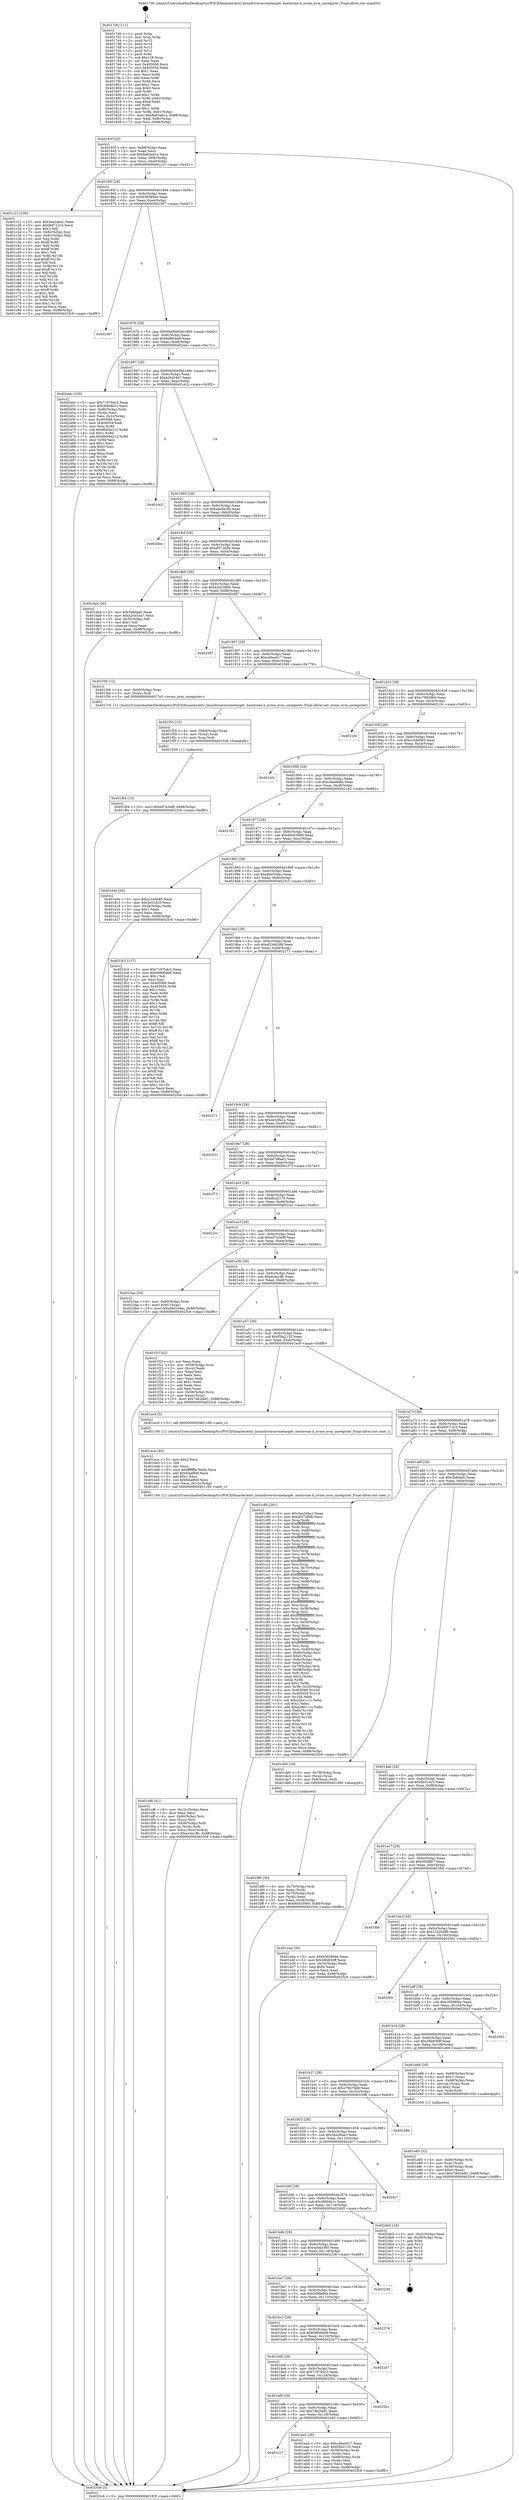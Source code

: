 digraph "0x4017d0" {
  label = "0x4017d0 (/mnt/c/Users/mathe/Desktop/tcc/POCII/binaries/extr_linuxdriversnvmetarget..hostnvme.h_nvme_nvm_unregister_Final-ollvm.out::main(0))"
  labelloc = "t"
  node[shape=record]

  Entry [label="",width=0.3,height=0.3,shape=circle,fillcolor=black,style=filled]
  "0x40183f" [label="{
     0x40183f [32]\l
     | [instrs]\l
     &nbsp;&nbsp;0x40183f \<+6\>: mov -0x88(%rbp),%eax\l
     &nbsp;&nbsp;0x401845 \<+2\>: mov %eax,%ecx\l
     &nbsp;&nbsp;0x401847 \<+6\>: sub $0x8a63ad1a,%ecx\l
     &nbsp;&nbsp;0x40184d \<+6\>: mov %eax,-0x9c(%rbp)\l
     &nbsp;&nbsp;0x401853 \<+6\>: mov %ecx,-0xa0(%rbp)\l
     &nbsp;&nbsp;0x401859 \<+6\>: je 0000000000401c21 \<main+0x451\>\l
  }"]
  "0x401c21" [label="{
     0x401c21 [106]\l
     | [instrs]\l
     &nbsp;&nbsp;0x401c21 \<+5\>: mov $0x3ea2eba1,%eax\l
     &nbsp;&nbsp;0x401c26 \<+5\>: mov $0xfe9712c3,%ecx\l
     &nbsp;&nbsp;0x401c2b \<+2\>: mov $0x1,%dl\l
     &nbsp;&nbsp;0x401c2d \<+7\>: mov -0x82(%rbp),%sil\l
     &nbsp;&nbsp;0x401c34 \<+7\>: mov -0x81(%rbp),%dil\l
     &nbsp;&nbsp;0x401c3b \<+3\>: mov %sil,%r8b\l
     &nbsp;&nbsp;0x401c3e \<+4\>: xor $0xff,%r8b\l
     &nbsp;&nbsp;0x401c42 \<+3\>: mov %dil,%r9b\l
     &nbsp;&nbsp;0x401c45 \<+4\>: xor $0xff,%r9b\l
     &nbsp;&nbsp;0x401c49 \<+3\>: xor $0x1,%dl\l
     &nbsp;&nbsp;0x401c4c \<+3\>: mov %r8b,%r10b\l
     &nbsp;&nbsp;0x401c4f \<+4\>: and $0xff,%r10b\l
     &nbsp;&nbsp;0x401c53 \<+3\>: and %dl,%sil\l
     &nbsp;&nbsp;0x401c56 \<+3\>: mov %r9b,%r11b\l
     &nbsp;&nbsp;0x401c59 \<+4\>: and $0xff,%r11b\l
     &nbsp;&nbsp;0x401c5d \<+3\>: and %dl,%dil\l
     &nbsp;&nbsp;0x401c60 \<+3\>: or %sil,%r10b\l
     &nbsp;&nbsp;0x401c63 \<+3\>: or %dil,%r11b\l
     &nbsp;&nbsp;0x401c66 \<+3\>: xor %r11b,%r10b\l
     &nbsp;&nbsp;0x401c69 \<+3\>: or %r9b,%r8b\l
     &nbsp;&nbsp;0x401c6c \<+4\>: xor $0xff,%r8b\l
     &nbsp;&nbsp;0x401c70 \<+3\>: or $0x1,%dl\l
     &nbsp;&nbsp;0x401c73 \<+3\>: and %dl,%r8b\l
     &nbsp;&nbsp;0x401c76 \<+3\>: or %r8b,%r10b\l
     &nbsp;&nbsp;0x401c79 \<+4\>: test $0x1,%r10b\l
     &nbsp;&nbsp;0x401c7d \<+3\>: cmovne %ecx,%eax\l
     &nbsp;&nbsp;0x401c80 \<+6\>: mov %eax,-0x88(%rbp)\l
     &nbsp;&nbsp;0x401c86 \<+5\>: jmp 00000000004025c6 \<main+0xdf6\>\l
  }"]
  "0x40185f" [label="{
     0x40185f [28]\l
     | [instrs]\l
     &nbsp;&nbsp;0x40185f \<+5\>: jmp 0000000000401864 \<main+0x94\>\l
     &nbsp;&nbsp;0x401864 \<+6\>: mov -0x9c(%rbp),%eax\l
     &nbsp;&nbsp;0x40186a \<+5\>: sub $0x936580ee,%eax\l
     &nbsp;&nbsp;0x40186f \<+6\>: mov %eax,-0xa4(%rbp)\l
     &nbsp;&nbsp;0x401875 \<+6\>: je 0000000000402387 \<main+0xbb7\>\l
  }"]
  "0x4025c6" [label="{
     0x4025c6 [5]\l
     | [instrs]\l
     &nbsp;&nbsp;0x4025c6 \<+5\>: jmp 000000000040183f \<main+0x6f\>\l
  }"]
  "0x4017d0" [label="{
     0x4017d0 [111]\l
     | [instrs]\l
     &nbsp;&nbsp;0x4017d0 \<+1\>: push %rbp\l
     &nbsp;&nbsp;0x4017d1 \<+3\>: mov %rsp,%rbp\l
     &nbsp;&nbsp;0x4017d4 \<+2\>: push %r15\l
     &nbsp;&nbsp;0x4017d6 \<+2\>: push %r14\l
     &nbsp;&nbsp;0x4017d8 \<+2\>: push %r13\l
     &nbsp;&nbsp;0x4017da \<+2\>: push %r12\l
     &nbsp;&nbsp;0x4017dc \<+1\>: push %rbx\l
     &nbsp;&nbsp;0x4017dd \<+7\>: sub $0x128,%rsp\l
     &nbsp;&nbsp;0x4017e4 \<+2\>: xor %eax,%eax\l
     &nbsp;&nbsp;0x4017e6 \<+7\>: mov 0x405068,%ecx\l
     &nbsp;&nbsp;0x4017ed \<+7\>: mov 0x405054,%edx\l
     &nbsp;&nbsp;0x4017f4 \<+3\>: sub $0x1,%eax\l
     &nbsp;&nbsp;0x4017f7 \<+3\>: mov %ecx,%r8d\l
     &nbsp;&nbsp;0x4017fa \<+3\>: add %eax,%r8d\l
     &nbsp;&nbsp;0x4017fd \<+4\>: imul %r8d,%ecx\l
     &nbsp;&nbsp;0x401801 \<+3\>: and $0x1,%ecx\l
     &nbsp;&nbsp;0x401804 \<+3\>: cmp $0x0,%ecx\l
     &nbsp;&nbsp;0x401807 \<+4\>: sete %r9b\l
     &nbsp;&nbsp;0x40180b \<+4\>: and $0x1,%r9b\l
     &nbsp;&nbsp;0x40180f \<+7\>: mov %r9b,-0x82(%rbp)\l
     &nbsp;&nbsp;0x401816 \<+3\>: cmp $0xa,%edx\l
     &nbsp;&nbsp;0x401819 \<+4\>: setl %r9b\l
     &nbsp;&nbsp;0x40181d \<+4\>: and $0x1,%r9b\l
     &nbsp;&nbsp;0x401821 \<+7\>: mov %r9b,-0x81(%rbp)\l
     &nbsp;&nbsp;0x401828 \<+10\>: movl $0x8a63ad1a,-0x88(%rbp)\l
     &nbsp;&nbsp;0x401832 \<+6\>: mov %edi,-0x8c(%rbp)\l
     &nbsp;&nbsp;0x401838 \<+7\>: mov %rsi,-0x98(%rbp)\l
  }"]
  Exit [label="",width=0.3,height=0.3,shape=circle,fillcolor=black,style=filled,peripheries=2]
  "0x402387" [label="{
     0x402387\l
  }", style=dashed]
  "0x40187b" [label="{
     0x40187b [28]\l
     | [instrs]\l
     &nbsp;&nbsp;0x40187b \<+5\>: jmp 0000000000401880 \<main+0xb0\>\l
     &nbsp;&nbsp;0x401880 \<+6\>: mov -0x9c(%rbp),%eax\l
     &nbsp;&nbsp;0x401886 \<+5\>: sub $0x9e89cbe8,%eax\l
     &nbsp;&nbsp;0x40188b \<+6\>: mov %eax,-0xa8(%rbp)\l
     &nbsp;&nbsp;0x401891 \<+6\>: je 000000000040244c \<main+0xc7c\>\l
  }"]
  "0x401f64" [label="{
     0x401f64 [15]\l
     | [instrs]\l
     &nbsp;&nbsp;0x401f64 \<+10\>: movl $0xe07a3e8f,-0x88(%rbp)\l
     &nbsp;&nbsp;0x401f6e \<+5\>: jmp 00000000004025c6 \<main+0xdf6\>\l
  }"]
  "0x40244c" [label="{
     0x40244c [105]\l
     | [instrs]\l
     &nbsp;&nbsp;0x40244c \<+5\>: mov $0x7197b4c2,%eax\l
     &nbsp;&nbsp;0x402451 \<+5\>: mov $0x3fd04b1c,%ecx\l
     &nbsp;&nbsp;0x402456 \<+4\>: mov -0x80(%rbp),%rdx\l
     &nbsp;&nbsp;0x40245a \<+2\>: mov (%rdx),%esi\l
     &nbsp;&nbsp;0x40245c \<+3\>: mov %esi,-0x2c(%rbp)\l
     &nbsp;&nbsp;0x40245f \<+7\>: mov 0x405068,%esi\l
     &nbsp;&nbsp;0x402466 \<+7\>: mov 0x405054,%edi\l
     &nbsp;&nbsp;0x40246d \<+3\>: mov %esi,%r8d\l
     &nbsp;&nbsp;0x402470 \<+7\>: sub $0x8b93e212,%r8d\l
     &nbsp;&nbsp;0x402477 \<+4\>: sub $0x1,%r8d\l
     &nbsp;&nbsp;0x40247b \<+7\>: add $0x8b93e212,%r8d\l
     &nbsp;&nbsp;0x402482 \<+4\>: imul %r8d,%esi\l
     &nbsp;&nbsp;0x402486 \<+3\>: and $0x1,%esi\l
     &nbsp;&nbsp;0x402489 \<+3\>: cmp $0x0,%esi\l
     &nbsp;&nbsp;0x40248c \<+4\>: sete %r9b\l
     &nbsp;&nbsp;0x402490 \<+3\>: cmp $0xa,%edi\l
     &nbsp;&nbsp;0x402493 \<+4\>: setl %r10b\l
     &nbsp;&nbsp;0x402497 \<+3\>: mov %r9b,%r11b\l
     &nbsp;&nbsp;0x40249a \<+3\>: and %r10b,%r11b\l
     &nbsp;&nbsp;0x40249d \<+3\>: xor %r10b,%r9b\l
     &nbsp;&nbsp;0x4024a0 \<+3\>: or %r9b,%r11b\l
     &nbsp;&nbsp;0x4024a3 \<+4\>: test $0x1,%r11b\l
     &nbsp;&nbsp;0x4024a7 \<+3\>: cmovne %ecx,%eax\l
     &nbsp;&nbsp;0x4024aa \<+6\>: mov %eax,-0x88(%rbp)\l
     &nbsp;&nbsp;0x4024b0 \<+5\>: jmp 00000000004025c6 \<main+0xdf6\>\l
  }"]
  "0x401897" [label="{
     0x401897 [28]\l
     | [instrs]\l
     &nbsp;&nbsp;0x401897 \<+5\>: jmp 000000000040189c \<main+0xcc\>\l
     &nbsp;&nbsp;0x40189c \<+6\>: mov -0x9c(%rbp),%eax\l
     &nbsp;&nbsp;0x4018a2 \<+5\>: sub $0xa20a54a7,%eax\l
     &nbsp;&nbsp;0x4018a7 \<+6\>: mov %eax,-0xac(%rbp)\l
     &nbsp;&nbsp;0x4018ad \<+6\>: je 0000000000401dc2 \<main+0x5f2\>\l
  }"]
  "0x401f55" [label="{
     0x401f55 [15]\l
     | [instrs]\l
     &nbsp;&nbsp;0x401f55 \<+4\>: mov -0x60(%rbp),%rax\l
     &nbsp;&nbsp;0x401f59 \<+3\>: mov (%rax),%rax\l
     &nbsp;&nbsp;0x401f5c \<+3\>: mov %rax,%rdi\l
     &nbsp;&nbsp;0x401f5f \<+5\>: call 0000000000401030 \<free@plt\>\l
     | [calls]\l
     &nbsp;&nbsp;0x401030 \{1\} (unknown)\l
  }"]
  "0x401dc2" [label="{
     0x401dc2\l
  }", style=dashed]
  "0x4018b3" [label="{
     0x4018b3 [28]\l
     | [instrs]\l
     &nbsp;&nbsp;0x4018b3 \<+5\>: jmp 00000000004018b8 \<main+0xe8\>\l
     &nbsp;&nbsp;0x4018b8 \<+6\>: mov -0x9c(%rbp),%eax\l
     &nbsp;&nbsp;0x4018be \<+5\>: sub $0xa4e5e2fa,%eax\l
     &nbsp;&nbsp;0x4018c3 \<+6\>: mov %eax,-0xb0(%rbp)\l
     &nbsp;&nbsp;0x4018c9 \<+6\>: je 00000000004020ee \<main+0x91e\>\l
  }"]
  "0x401ef6" [label="{
     0x401ef6 [41]\l
     | [instrs]\l
     &nbsp;&nbsp;0x401ef6 \<+6\>: mov -0x12c(%rbp),%ecx\l
     &nbsp;&nbsp;0x401efc \<+3\>: imul %eax,%ecx\l
     &nbsp;&nbsp;0x401eff \<+4\>: mov -0x60(%rbp),%rsi\l
     &nbsp;&nbsp;0x401f03 \<+3\>: mov (%rsi),%rsi\l
     &nbsp;&nbsp;0x401f06 \<+4\>: mov -0x58(%rbp),%rdi\l
     &nbsp;&nbsp;0x401f0a \<+3\>: movslq (%rdi),%rdi\l
     &nbsp;&nbsp;0x401f0d \<+3\>: mov %ecx,(%rsi,%rdi,4)\l
     &nbsp;&nbsp;0x401f10 \<+10\>: movl $0xec4a1ffc,-0x88(%rbp)\l
     &nbsp;&nbsp;0x401f1a \<+5\>: jmp 00000000004025c6 \<main+0xdf6\>\l
  }"]
  "0x4020ee" [label="{
     0x4020ee\l
  }", style=dashed]
  "0x4018cf" [label="{
     0x4018cf [28]\l
     | [instrs]\l
     &nbsp;&nbsp;0x4018cf \<+5\>: jmp 00000000004018d4 \<main+0x104\>\l
     &nbsp;&nbsp;0x4018d4 \<+6\>: mov -0x9c(%rbp),%eax\l
     &nbsp;&nbsp;0x4018da \<+5\>: sub $0xaf372b0b,%eax\l
     &nbsp;&nbsp;0x4018df \<+6\>: mov %eax,-0xb4(%rbp)\l
     &nbsp;&nbsp;0x4018e5 \<+6\>: je 0000000000401da4 \<main+0x5d4\>\l
  }"]
  "0x401ece" [label="{
     0x401ece [40]\l
     | [instrs]\l
     &nbsp;&nbsp;0x401ece \<+5\>: mov $0x2,%ecx\l
     &nbsp;&nbsp;0x401ed3 \<+1\>: cltd\l
     &nbsp;&nbsp;0x401ed4 \<+2\>: idiv %ecx\l
     &nbsp;&nbsp;0x401ed6 \<+6\>: imul $0xfffffffe,%edx,%ecx\l
     &nbsp;&nbsp;0x401edc \<+6\>: add $0xfcbaf84f,%ecx\l
     &nbsp;&nbsp;0x401ee2 \<+3\>: add $0x1,%ecx\l
     &nbsp;&nbsp;0x401ee5 \<+6\>: sub $0xfcbaf84f,%ecx\l
     &nbsp;&nbsp;0x401eeb \<+6\>: mov %ecx,-0x12c(%rbp)\l
     &nbsp;&nbsp;0x401ef1 \<+5\>: call 0000000000401160 \<next_i\>\l
     | [calls]\l
     &nbsp;&nbsp;0x401160 \{1\} (/mnt/c/Users/mathe/Desktop/tcc/POCII/binaries/extr_linuxdriversnvmetarget..hostnvme.h_nvme_nvm_unregister_Final-ollvm.out::next_i)\l
  }"]
  "0x401da4" [label="{
     0x401da4 [30]\l
     | [instrs]\l
     &nbsp;&nbsp;0x401da4 \<+5\>: mov $0x3b8dadc,%eax\l
     &nbsp;&nbsp;0x401da9 \<+5\>: mov $0xa20a54a7,%ecx\l
     &nbsp;&nbsp;0x401dae \<+3\>: mov -0x35(%rbp),%dl\l
     &nbsp;&nbsp;0x401db1 \<+3\>: test $0x1,%dl\l
     &nbsp;&nbsp;0x401db4 \<+3\>: cmovne %ecx,%eax\l
     &nbsp;&nbsp;0x401db7 \<+6\>: mov %eax,-0x88(%rbp)\l
     &nbsp;&nbsp;0x401dbd \<+5\>: jmp 00000000004025c6 \<main+0xdf6\>\l
  }"]
  "0x4018eb" [label="{
     0x4018eb [28]\l
     | [instrs]\l
     &nbsp;&nbsp;0x4018eb \<+5\>: jmp 00000000004018f0 \<main+0x120\>\l
     &nbsp;&nbsp;0x4018f0 \<+6\>: mov -0x9c(%rbp),%eax\l
     &nbsp;&nbsp;0x4018f6 \<+5\>: sub $0xb2d33900,%eax\l
     &nbsp;&nbsp;0x4018fb \<+6\>: mov %eax,-0xb8(%rbp)\l
     &nbsp;&nbsp;0x401901 \<+6\>: je 0000000000402587 \<main+0xdb7\>\l
  }"]
  "0x401c17" [label="{
     0x401c17\l
  }", style=dashed]
  "0x402587" [label="{
     0x402587\l
  }", style=dashed]
  "0x401907" [label="{
     0x401907 [28]\l
     | [instrs]\l
     &nbsp;&nbsp;0x401907 \<+5\>: jmp 000000000040190c \<main+0x13c\>\l
     &nbsp;&nbsp;0x40190c \<+6\>: mov -0x9c(%rbp),%eax\l
     &nbsp;&nbsp;0x401912 \<+5\>: sub $0xc46ee017,%eax\l
     &nbsp;&nbsp;0x401917 \<+6\>: mov %eax,-0xbc(%rbp)\l
     &nbsp;&nbsp;0x40191d \<+6\>: je 0000000000401f49 \<main+0x779\>\l
  }"]
  "0x401ea5" [label="{
     0x401ea5 [36]\l
     | [instrs]\l
     &nbsp;&nbsp;0x401ea5 \<+5\>: mov $0xc46ee017,%eax\l
     &nbsp;&nbsp;0x401eaa \<+5\>: mov $0xf5fa2135,%ecx\l
     &nbsp;&nbsp;0x401eaf \<+4\>: mov -0x58(%rbp),%rdx\l
     &nbsp;&nbsp;0x401eb3 \<+2\>: mov (%rdx),%esi\l
     &nbsp;&nbsp;0x401eb5 \<+4\>: mov -0x68(%rbp),%rdx\l
     &nbsp;&nbsp;0x401eb9 \<+2\>: cmp (%rdx),%esi\l
     &nbsp;&nbsp;0x401ebb \<+3\>: cmovl %ecx,%eax\l
     &nbsp;&nbsp;0x401ebe \<+6\>: mov %eax,-0x88(%rbp)\l
     &nbsp;&nbsp;0x401ec4 \<+5\>: jmp 00000000004025c6 \<main+0xdf6\>\l
  }"]
  "0x401f49" [label="{
     0x401f49 [12]\l
     | [instrs]\l
     &nbsp;&nbsp;0x401f49 \<+4\>: mov -0x60(%rbp),%rax\l
     &nbsp;&nbsp;0x401f4d \<+3\>: mov (%rax),%rdi\l
     &nbsp;&nbsp;0x401f50 \<+5\>: call 00000000004017c0 \<nvme_nvm_unregister\>\l
     | [calls]\l
     &nbsp;&nbsp;0x4017c0 \{1\} (/mnt/c/Users/mathe/Desktop/tcc/POCII/binaries/extr_linuxdriversnvmetarget..hostnvme.h_nvme_nvm_unregister_Final-ollvm.out::nvme_nvm_unregister)\l
  }"]
  "0x401923" [label="{
     0x401923 [28]\l
     | [instrs]\l
     &nbsp;&nbsp;0x401923 \<+5\>: jmp 0000000000401928 \<main+0x158\>\l
     &nbsp;&nbsp;0x401928 \<+6\>: mov -0x9c(%rbp),%eax\l
     &nbsp;&nbsp;0x40192e \<+5\>: sub $0xc798396d,%eax\l
     &nbsp;&nbsp;0x401933 \<+6\>: mov %eax,-0xc0(%rbp)\l
     &nbsp;&nbsp;0x401939 \<+6\>: je 000000000040210c \<main+0x93c\>\l
  }"]
  "0x401bfb" [label="{
     0x401bfb [28]\l
     | [instrs]\l
     &nbsp;&nbsp;0x401bfb \<+5\>: jmp 0000000000401c00 \<main+0x430\>\l
     &nbsp;&nbsp;0x401c00 \<+6\>: mov -0x9c(%rbp),%eax\l
     &nbsp;&nbsp;0x401c06 \<+5\>: sub $0x7d62ddf1,%eax\l
     &nbsp;&nbsp;0x401c0b \<+6\>: mov %eax,-0x128(%rbp)\l
     &nbsp;&nbsp;0x401c11 \<+6\>: je 0000000000401ea5 \<main+0x6d5\>\l
  }"]
  "0x40210c" [label="{
     0x40210c\l
  }", style=dashed]
  "0x40193f" [label="{
     0x40193f [28]\l
     | [instrs]\l
     &nbsp;&nbsp;0x40193f \<+5\>: jmp 0000000000401944 \<main+0x174\>\l
     &nbsp;&nbsp;0x401944 \<+6\>: mov -0x9c(%rbp),%eax\l
     &nbsp;&nbsp;0x40194a \<+5\>: sub $0xcc34db85,%eax\l
     &nbsp;&nbsp;0x40194f \<+6\>: mov %eax,-0xc4(%rbp)\l
     &nbsp;&nbsp;0x401955 \<+6\>: je 0000000000401e2c \<main+0x65c\>\l
  }"]
  "0x4025b1" [label="{
     0x4025b1\l
  }", style=dashed]
  "0x401e2c" [label="{
     0x401e2c\l
  }", style=dashed]
  "0x40195b" [label="{
     0x40195b [28]\l
     | [instrs]\l
     &nbsp;&nbsp;0x40195b \<+5\>: jmp 0000000000401960 \<main+0x190\>\l
     &nbsp;&nbsp;0x401960 \<+6\>: mov -0x9c(%rbp),%eax\l
     &nbsp;&nbsp;0x401966 \<+5\>: sub $0xcdaeeb8b,%eax\l
     &nbsp;&nbsp;0x40196b \<+6\>: mov %eax,-0xc8(%rbp)\l
     &nbsp;&nbsp;0x401971 \<+6\>: je 0000000000402162 \<main+0x992\>\l
  }"]
  "0x401bdf" [label="{
     0x401bdf [28]\l
     | [instrs]\l
     &nbsp;&nbsp;0x401bdf \<+5\>: jmp 0000000000401be4 \<main+0x414\>\l
     &nbsp;&nbsp;0x401be4 \<+6\>: mov -0x9c(%rbp),%eax\l
     &nbsp;&nbsp;0x401bea \<+5\>: sub $0x7197b4c2,%eax\l
     &nbsp;&nbsp;0x401bef \<+6\>: mov %eax,-0x124(%rbp)\l
     &nbsp;&nbsp;0x401bf5 \<+6\>: je 00000000004025b1 \<main+0xde1\>\l
  }"]
  "0x402162" [label="{
     0x402162\l
  }", style=dashed]
  "0x401977" [label="{
     0x401977 [28]\l
     | [instrs]\l
     &nbsp;&nbsp;0x401977 \<+5\>: jmp 000000000040197c \<main+0x1ac\>\l
     &nbsp;&nbsp;0x40197c \<+6\>: mov -0x9c(%rbp),%eax\l
     &nbsp;&nbsp;0x401982 \<+5\>: sub $0xd0d33069,%eax\l
     &nbsp;&nbsp;0x401987 \<+6\>: mov %eax,-0xcc(%rbp)\l
     &nbsp;&nbsp;0x40198d \<+6\>: je 0000000000401e0e \<main+0x63e\>\l
  }"]
  "0x402247" [label="{
     0x402247\l
  }", style=dashed]
  "0x401e0e" [label="{
     0x401e0e [30]\l
     | [instrs]\l
     &nbsp;&nbsp;0x401e0e \<+5\>: mov $0xcc34db85,%eax\l
     &nbsp;&nbsp;0x401e13 \<+5\>: mov $0x5e51e25,%ecx\l
     &nbsp;&nbsp;0x401e18 \<+3\>: mov -0x34(%rbp),%edx\l
     &nbsp;&nbsp;0x401e1b \<+3\>: cmp $0x1,%edx\l
     &nbsp;&nbsp;0x401e1e \<+3\>: cmovl %ecx,%eax\l
     &nbsp;&nbsp;0x401e21 \<+6\>: mov %eax,-0x88(%rbp)\l
     &nbsp;&nbsp;0x401e27 \<+5\>: jmp 00000000004025c6 \<main+0xdf6\>\l
  }"]
  "0x401993" [label="{
     0x401993 [28]\l
     | [instrs]\l
     &nbsp;&nbsp;0x401993 \<+5\>: jmp 0000000000401998 \<main+0x1c8\>\l
     &nbsp;&nbsp;0x401998 \<+6\>: mov -0x9c(%rbp),%eax\l
     &nbsp;&nbsp;0x40199e \<+5\>: sub $0xd0e53dec,%eax\l
     &nbsp;&nbsp;0x4019a3 \<+6\>: mov %eax,-0xd0(%rbp)\l
     &nbsp;&nbsp;0x4019a9 \<+6\>: je 00000000004023c3 \<main+0xbf3\>\l
  }"]
  "0x401bc3" [label="{
     0x401bc3 [28]\l
     | [instrs]\l
     &nbsp;&nbsp;0x401bc3 \<+5\>: jmp 0000000000401bc8 \<main+0x3f8\>\l
     &nbsp;&nbsp;0x401bc8 \<+6\>: mov -0x9c(%rbp),%eax\l
     &nbsp;&nbsp;0x401bce \<+5\>: sub $0x69f0d4d9,%eax\l
     &nbsp;&nbsp;0x401bd3 \<+6\>: mov %eax,-0x120(%rbp)\l
     &nbsp;&nbsp;0x401bd9 \<+6\>: je 0000000000402247 \<main+0xa77\>\l
  }"]
  "0x4023c3" [label="{
     0x4023c3 [137]\l
     | [instrs]\l
     &nbsp;&nbsp;0x4023c3 \<+5\>: mov $0x7197b4c2,%eax\l
     &nbsp;&nbsp;0x4023c8 \<+5\>: mov $0x9e89cbe8,%ecx\l
     &nbsp;&nbsp;0x4023cd \<+2\>: mov $0x1,%dl\l
     &nbsp;&nbsp;0x4023cf \<+2\>: xor %esi,%esi\l
     &nbsp;&nbsp;0x4023d1 \<+7\>: mov 0x405068,%edi\l
     &nbsp;&nbsp;0x4023d8 \<+8\>: mov 0x405054,%r8d\l
     &nbsp;&nbsp;0x4023e0 \<+3\>: sub $0x1,%esi\l
     &nbsp;&nbsp;0x4023e3 \<+3\>: mov %edi,%r9d\l
     &nbsp;&nbsp;0x4023e6 \<+3\>: add %esi,%r9d\l
     &nbsp;&nbsp;0x4023e9 \<+4\>: imul %r9d,%edi\l
     &nbsp;&nbsp;0x4023ed \<+3\>: and $0x1,%edi\l
     &nbsp;&nbsp;0x4023f0 \<+3\>: cmp $0x0,%edi\l
     &nbsp;&nbsp;0x4023f3 \<+4\>: sete %r10b\l
     &nbsp;&nbsp;0x4023f7 \<+4\>: cmp $0xa,%r8d\l
     &nbsp;&nbsp;0x4023fb \<+4\>: setl %r11b\l
     &nbsp;&nbsp;0x4023ff \<+3\>: mov %r10b,%bl\l
     &nbsp;&nbsp;0x402402 \<+3\>: xor $0xff,%bl\l
     &nbsp;&nbsp;0x402405 \<+3\>: mov %r11b,%r14b\l
     &nbsp;&nbsp;0x402408 \<+4\>: xor $0xff,%r14b\l
     &nbsp;&nbsp;0x40240c \<+3\>: xor $0x1,%dl\l
     &nbsp;&nbsp;0x40240f \<+3\>: mov %bl,%r15b\l
     &nbsp;&nbsp;0x402412 \<+4\>: and $0xff,%r15b\l
     &nbsp;&nbsp;0x402416 \<+3\>: and %dl,%r10b\l
     &nbsp;&nbsp;0x402419 \<+3\>: mov %r14b,%r12b\l
     &nbsp;&nbsp;0x40241c \<+4\>: and $0xff,%r12b\l
     &nbsp;&nbsp;0x402420 \<+3\>: and %dl,%r11b\l
     &nbsp;&nbsp;0x402423 \<+3\>: or %r10b,%r15b\l
     &nbsp;&nbsp;0x402426 \<+3\>: or %r11b,%r12b\l
     &nbsp;&nbsp;0x402429 \<+3\>: xor %r12b,%r15b\l
     &nbsp;&nbsp;0x40242c \<+3\>: or %r14b,%bl\l
     &nbsp;&nbsp;0x40242f \<+3\>: xor $0xff,%bl\l
     &nbsp;&nbsp;0x402432 \<+3\>: or $0x1,%dl\l
     &nbsp;&nbsp;0x402435 \<+2\>: and %dl,%bl\l
     &nbsp;&nbsp;0x402437 \<+3\>: or %bl,%r15b\l
     &nbsp;&nbsp;0x40243a \<+4\>: test $0x1,%r15b\l
     &nbsp;&nbsp;0x40243e \<+3\>: cmovne %ecx,%eax\l
     &nbsp;&nbsp;0x402441 \<+6\>: mov %eax,-0x88(%rbp)\l
     &nbsp;&nbsp;0x402447 \<+5\>: jmp 00000000004025c6 \<main+0xdf6\>\l
  }"]
  "0x4019af" [label="{
     0x4019af [28]\l
     | [instrs]\l
     &nbsp;&nbsp;0x4019af \<+5\>: jmp 00000000004019b4 \<main+0x1e4\>\l
     &nbsp;&nbsp;0x4019b4 \<+6\>: mov -0x9c(%rbp),%eax\l
     &nbsp;&nbsp;0x4019ba \<+5\>: sub $0xd53462d8,%eax\l
     &nbsp;&nbsp;0x4019bf \<+6\>: mov %eax,-0xd4(%rbp)\l
     &nbsp;&nbsp;0x4019c5 \<+6\>: je 0000000000402271 \<main+0xaa1\>\l
  }"]
  "0x402378" [label="{
     0x402378\l
  }", style=dashed]
  "0x402271" [label="{
     0x402271\l
  }", style=dashed]
  "0x4019cb" [label="{
     0x4019cb [28]\l
     | [instrs]\l
     &nbsp;&nbsp;0x4019cb \<+5\>: jmp 00000000004019d0 \<main+0x200\>\l
     &nbsp;&nbsp;0x4019d0 \<+6\>: mov -0x9c(%rbp),%eax\l
     &nbsp;&nbsp;0x4019d6 \<+5\>: sub $0xde53fa1a,%eax\l
     &nbsp;&nbsp;0x4019db \<+6\>: mov %eax,-0xd8(%rbp)\l
     &nbsp;&nbsp;0x4019e1 \<+6\>: je 0000000000402531 \<main+0xd61\>\l
  }"]
  "0x401ba7" [label="{
     0x401ba7 [28]\l
     | [instrs]\l
     &nbsp;&nbsp;0x401ba7 \<+5\>: jmp 0000000000401bac \<main+0x3dc\>\l
     &nbsp;&nbsp;0x401bac \<+6\>: mov -0x9c(%rbp),%eax\l
     &nbsp;&nbsp;0x401bb2 \<+5\>: sub $0x508fab6a,%eax\l
     &nbsp;&nbsp;0x401bb7 \<+6\>: mov %eax,-0x11c(%rbp)\l
     &nbsp;&nbsp;0x401bbd \<+6\>: je 0000000000402378 \<main+0xba8\>\l
  }"]
  "0x402531" [label="{
     0x402531\l
  }", style=dashed]
  "0x4019e7" [label="{
     0x4019e7 [28]\l
     | [instrs]\l
     &nbsp;&nbsp;0x4019e7 \<+5\>: jmp 00000000004019ec \<main+0x21c\>\l
     &nbsp;&nbsp;0x4019ec \<+6\>: mov -0x9c(%rbp),%eax\l
     &nbsp;&nbsp;0x4019f2 \<+5\>: sub $0xde766ee2,%eax\l
     &nbsp;&nbsp;0x4019f7 \<+6\>: mov %eax,-0xdc(%rbp)\l
     &nbsp;&nbsp;0x4019fd \<+6\>: je 0000000000401f73 \<main+0x7a3\>\l
  }"]
  "0x402238" [label="{
     0x402238\l
  }", style=dashed]
  "0x401f73" [label="{
     0x401f73\l
  }", style=dashed]
  "0x401a03" [label="{
     0x401a03 [28]\l
     | [instrs]\l
     &nbsp;&nbsp;0x401a03 \<+5\>: jmp 0000000000401a08 \<main+0x238\>\l
     &nbsp;&nbsp;0x401a08 \<+6\>: mov -0x9c(%rbp),%eax\l
     &nbsp;&nbsp;0x401a0e \<+5\>: sub $0xdfca2170,%eax\l
     &nbsp;&nbsp;0x401a13 \<+6\>: mov %eax,-0xe0(%rbp)\l
     &nbsp;&nbsp;0x401a19 \<+6\>: je 00000000004022cc \<main+0xafc\>\l
  }"]
  "0x401b8b" [label="{
     0x401b8b [28]\l
     | [instrs]\l
     &nbsp;&nbsp;0x401b8b \<+5\>: jmp 0000000000401b90 \<main+0x3c0\>\l
     &nbsp;&nbsp;0x401b90 \<+6\>: mov -0x9c(%rbp),%eax\l
     &nbsp;&nbsp;0x401b96 \<+5\>: sub $0x4c0a5385,%eax\l
     &nbsp;&nbsp;0x401b9b \<+6\>: mov %eax,-0x118(%rbp)\l
     &nbsp;&nbsp;0x401ba1 \<+6\>: je 0000000000402238 \<main+0xa68\>\l
  }"]
  "0x4022cc" [label="{
     0x4022cc\l
  }", style=dashed]
  "0x401a1f" [label="{
     0x401a1f [28]\l
     | [instrs]\l
     &nbsp;&nbsp;0x401a1f \<+5\>: jmp 0000000000401a24 \<main+0x254\>\l
     &nbsp;&nbsp;0x401a24 \<+6\>: mov -0x9c(%rbp),%eax\l
     &nbsp;&nbsp;0x401a2a \<+5\>: sub $0xe07a3e8f,%eax\l
     &nbsp;&nbsp;0x401a2f \<+6\>: mov %eax,-0xe4(%rbp)\l
     &nbsp;&nbsp;0x401a35 \<+6\>: je 00000000004023aa \<main+0xbda\>\l
  }"]
  "0x4024b5" [label="{
     0x4024b5 [18]\l
     | [instrs]\l
     &nbsp;&nbsp;0x4024b5 \<+3\>: mov -0x2c(%rbp),%eax\l
     &nbsp;&nbsp;0x4024b8 \<+4\>: lea -0x28(%rbp),%rsp\l
     &nbsp;&nbsp;0x4024bc \<+1\>: pop %rbx\l
     &nbsp;&nbsp;0x4024bd \<+2\>: pop %r12\l
     &nbsp;&nbsp;0x4024bf \<+2\>: pop %r13\l
     &nbsp;&nbsp;0x4024c1 \<+2\>: pop %r14\l
     &nbsp;&nbsp;0x4024c3 \<+2\>: pop %r15\l
     &nbsp;&nbsp;0x4024c5 \<+1\>: pop %rbp\l
     &nbsp;&nbsp;0x4024c6 \<+1\>: ret\l
  }"]
  "0x4023aa" [label="{
     0x4023aa [25]\l
     | [instrs]\l
     &nbsp;&nbsp;0x4023aa \<+4\>: mov -0x80(%rbp),%rax\l
     &nbsp;&nbsp;0x4023ae \<+6\>: movl $0x0,(%rax)\l
     &nbsp;&nbsp;0x4023b4 \<+10\>: movl $0xd0e53dec,-0x88(%rbp)\l
     &nbsp;&nbsp;0x4023be \<+5\>: jmp 00000000004025c6 \<main+0xdf6\>\l
  }"]
  "0x401a3b" [label="{
     0x401a3b [28]\l
     | [instrs]\l
     &nbsp;&nbsp;0x401a3b \<+5\>: jmp 0000000000401a40 \<main+0x270\>\l
     &nbsp;&nbsp;0x401a40 \<+6\>: mov -0x9c(%rbp),%eax\l
     &nbsp;&nbsp;0x401a46 \<+5\>: sub $0xec4a1ffc,%eax\l
     &nbsp;&nbsp;0x401a4b \<+6\>: mov %eax,-0xe8(%rbp)\l
     &nbsp;&nbsp;0x401a51 \<+6\>: je 0000000000401f1f \<main+0x74f\>\l
  }"]
  "0x401b6f" [label="{
     0x401b6f [28]\l
     | [instrs]\l
     &nbsp;&nbsp;0x401b6f \<+5\>: jmp 0000000000401b74 \<main+0x3a4\>\l
     &nbsp;&nbsp;0x401b74 \<+6\>: mov -0x9c(%rbp),%eax\l
     &nbsp;&nbsp;0x401b7a \<+5\>: sub $0x3fd04b1c,%eax\l
     &nbsp;&nbsp;0x401b7f \<+6\>: mov %eax,-0x114(%rbp)\l
     &nbsp;&nbsp;0x401b85 \<+6\>: je 00000000004024b5 \<main+0xce5\>\l
  }"]
  "0x401f1f" [label="{
     0x401f1f [42]\l
     | [instrs]\l
     &nbsp;&nbsp;0x401f1f \<+2\>: xor %eax,%eax\l
     &nbsp;&nbsp;0x401f21 \<+4\>: mov -0x58(%rbp),%rcx\l
     &nbsp;&nbsp;0x401f25 \<+2\>: mov (%rcx),%edx\l
     &nbsp;&nbsp;0x401f27 \<+2\>: mov %eax,%esi\l
     &nbsp;&nbsp;0x401f29 \<+2\>: sub %edx,%esi\l
     &nbsp;&nbsp;0x401f2b \<+2\>: mov %eax,%edx\l
     &nbsp;&nbsp;0x401f2d \<+3\>: sub $0x1,%edx\l
     &nbsp;&nbsp;0x401f30 \<+2\>: add %edx,%esi\l
     &nbsp;&nbsp;0x401f32 \<+2\>: sub %esi,%eax\l
     &nbsp;&nbsp;0x401f34 \<+4\>: mov -0x58(%rbp),%rcx\l
     &nbsp;&nbsp;0x401f38 \<+2\>: mov %eax,(%rcx)\l
     &nbsp;&nbsp;0x401f3a \<+10\>: movl $0x7d62ddf1,-0x88(%rbp)\l
     &nbsp;&nbsp;0x401f44 \<+5\>: jmp 00000000004025c6 \<main+0xdf6\>\l
  }"]
  "0x401a57" [label="{
     0x401a57 [28]\l
     | [instrs]\l
     &nbsp;&nbsp;0x401a57 \<+5\>: jmp 0000000000401a5c \<main+0x28c\>\l
     &nbsp;&nbsp;0x401a5c \<+6\>: mov -0x9c(%rbp),%eax\l
     &nbsp;&nbsp;0x401a62 \<+5\>: sub $0xf5fa2135,%eax\l
     &nbsp;&nbsp;0x401a67 \<+6\>: mov %eax,-0xec(%rbp)\l
     &nbsp;&nbsp;0x401a6d \<+6\>: je 0000000000401ec9 \<main+0x6f9\>\l
  }"]
  "0x4024c7" [label="{
     0x4024c7\l
  }", style=dashed]
  "0x401ec9" [label="{
     0x401ec9 [5]\l
     | [instrs]\l
     &nbsp;&nbsp;0x401ec9 \<+5\>: call 0000000000401160 \<next_i\>\l
     | [calls]\l
     &nbsp;&nbsp;0x401160 \{1\} (/mnt/c/Users/mathe/Desktop/tcc/POCII/binaries/extr_linuxdriversnvmetarget..hostnvme.h_nvme_nvm_unregister_Final-ollvm.out::next_i)\l
  }"]
  "0x401a73" [label="{
     0x401a73 [28]\l
     | [instrs]\l
     &nbsp;&nbsp;0x401a73 \<+5\>: jmp 0000000000401a78 \<main+0x2a8\>\l
     &nbsp;&nbsp;0x401a78 \<+6\>: mov -0x9c(%rbp),%eax\l
     &nbsp;&nbsp;0x401a7e \<+5\>: sub $0xfe9712c3,%eax\l
     &nbsp;&nbsp;0x401a83 \<+6\>: mov %eax,-0xf0(%rbp)\l
     &nbsp;&nbsp;0x401a89 \<+6\>: je 0000000000401c8b \<main+0x4bb\>\l
  }"]
  "0x401b53" [label="{
     0x401b53 [28]\l
     | [instrs]\l
     &nbsp;&nbsp;0x401b53 \<+5\>: jmp 0000000000401b58 \<main+0x388\>\l
     &nbsp;&nbsp;0x401b58 \<+6\>: mov -0x9c(%rbp),%eax\l
     &nbsp;&nbsp;0x401b5e \<+5\>: sub $0x3ea2eba1,%eax\l
     &nbsp;&nbsp;0x401b63 \<+6\>: mov %eax,-0x110(%rbp)\l
     &nbsp;&nbsp;0x401b69 \<+6\>: je 00000000004024c7 \<main+0xcf7\>\l
  }"]
  "0x401c8b" [label="{
     0x401c8b [281]\l
     | [instrs]\l
     &nbsp;&nbsp;0x401c8b \<+5\>: mov $0x3ea2eba1,%eax\l
     &nbsp;&nbsp;0x401c90 \<+5\>: mov $0xaf372b0b,%ecx\l
     &nbsp;&nbsp;0x401c95 \<+3\>: mov %rsp,%rdx\l
     &nbsp;&nbsp;0x401c98 \<+4\>: add $0xfffffffffffffff0,%rdx\l
     &nbsp;&nbsp;0x401c9c \<+3\>: mov %rdx,%rsp\l
     &nbsp;&nbsp;0x401c9f \<+4\>: mov %rdx,-0x80(%rbp)\l
     &nbsp;&nbsp;0x401ca3 \<+3\>: mov %rsp,%rdx\l
     &nbsp;&nbsp;0x401ca6 \<+4\>: add $0xfffffffffffffff0,%rdx\l
     &nbsp;&nbsp;0x401caa \<+3\>: mov %rdx,%rsp\l
     &nbsp;&nbsp;0x401cad \<+3\>: mov %rsp,%rsi\l
     &nbsp;&nbsp;0x401cb0 \<+4\>: add $0xfffffffffffffff0,%rsi\l
     &nbsp;&nbsp;0x401cb4 \<+3\>: mov %rsi,%rsp\l
     &nbsp;&nbsp;0x401cb7 \<+4\>: mov %rsi,-0x78(%rbp)\l
     &nbsp;&nbsp;0x401cbb \<+3\>: mov %rsp,%rsi\l
     &nbsp;&nbsp;0x401cbe \<+4\>: add $0xfffffffffffffff0,%rsi\l
     &nbsp;&nbsp;0x401cc2 \<+3\>: mov %rsi,%rsp\l
     &nbsp;&nbsp;0x401cc5 \<+4\>: mov %rsi,-0x70(%rbp)\l
     &nbsp;&nbsp;0x401cc9 \<+3\>: mov %rsp,%rsi\l
     &nbsp;&nbsp;0x401ccc \<+4\>: add $0xfffffffffffffff0,%rsi\l
     &nbsp;&nbsp;0x401cd0 \<+3\>: mov %rsi,%rsp\l
     &nbsp;&nbsp;0x401cd3 \<+4\>: mov %rsi,-0x68(%rbp)\l
     &nbsp;&nbsp;0x401cd7 \<+3\>: mov %rsp,%rsi\l
     &nbsp;&nbsp;0x401cda \<+4\>: add $0xfffffffffffffff0,%rsi\l
     &nbsp;&nbsp;0x401cde \<+3\>: mov %rsi,%rsp\l
     &nbsp;&nbsp;0x401ce1 \<+4\>: mov %rsi,-0x60(%rbp)\l
     &nbsp;&nbsp;0x401ce5 \<+3\>: mov %rsp,%rsi\l
     &nbsp;&nbsp;0x401ce8 \<+4\>: add $0xfffffffffffffff0,%rsi\l
     &nbsp;&nbsp;0x401cec \<+3\>: mov %rsi,%rsp\l
     &nbsp;&nbsp;0x401cef \<+4\>: mov %rsi,-0x58(%rbp)\l
     &nbsp;&nbsp;0x401cf3 \<+3\>: mov %rsp,%rsi\l
     &nbsp;&nbsp;0x401cf6 \<+4\>: add $0xfffffffffffffff0,%rsi\l
     &nbsp;&nbsp;0x401cfa \<+3\>: mov %rsi,%rsp\l
     &nbsp;&nbsp;0x401cfd \<+4\>: mov %rsi,-0x50(%rbp)\l
     &nbsp;&nbsp;0x401d01 \<+3\>: mov %rsp,%rsi\l
     &nbsp;&nbsp;0x401d04 \<+4\>: add $0xfffffffffffffff0,%rsi\l
     &nbsp;&nbsp;0x401d08 \<+3\>: mov %rsi,%rsp\l
     &nbsp;&nbsp;0x401d0b \<+4\>: mov %rsi,-0x48(%rbp)\l
     &nbsp;&nbsp;0x401d0f \<+3\>: mov %rsp,%rsi\l
     &nbsp;&nbsp;0x401d12 \<+4\>: add $0xfffffffffffffff0,%rsi\l
     &nbsp;&nbsp;0x401d16 \<+3\>: mov %rsi,%rsp\l
     &nbsp;&nbsp;0x401d19 \<+4\>: mov %rsi,-0x40(%rbp)\l
     &nbsp;&nbsp;0x401d1d \<+4\>: mov -0x80(%rbp),%rsi\l
     &nbsp;&nbsp;0x401d21 \<+6\>: movl $0x0,(%rsi)\l
     &nbsp;&nbsp;0x401d27 \<+6\>: mov -0x8c(%rbp),%edi\l
     &nbsp;&nbsp;0x401d2d \<+2\>: mov %edi,(%rdx)\l
     &nbsp;&nbsp;0x401d2f \<+4\>: mov -0x78(%rbp),%rsi\l
     &nbsp;&nbsp;0x401d33 \<+7\>: mov -0x98(%rbp),%r8\l
     &nbsp;&nbsp;0x401d3a \<+3\>: mov %r8,(%rsi)\l
     &nbsp;&nbsp;0x401d3d \<+3\>: cmpl $0x2,(%rdx)\l
     &nbsp;&nbsp;0x401d40 \<+4\>: setne %r9b\l
     &nbsp;&nbsp;0x401d44 \<+4\>: and $0x1,%r9b\l
     &nbsp;&nbsp;0x401d48 \<+4\>: mov %r9b,-0x35(%rbp)\l
     &nbsp;&nbsp;0x401d4c \<+8\>: mov 0x405068,%r10d\l
     &nbsp;&nbsp;0x401d54 \<+8\>: mov 0x405054,%r11d\l
     &nbsp;&nbsp;0x401d5c \<+3\>: mov %r10d,%ebx\l
     &nbsp;&nbsp;0x401d5f \<+6\>: sub $0xa2de111c,%ebx\l
     &nbsp;&nbsp;0x401d65 \<+3\>: sub $0x1,%ebx\l
     &nbsp;&nbsp;0x401d68 \<+6\>: add $0xa2de111c,%ebx\l
     &nbsp;&nbsp;0x401d6e \<+4\>: imul %ebx,%r10d\l
     &nbsp;&nbsp;0x401d72 \<+4\>: and $0x1,%r10d\l
     &nbsp;&nbsp;0x401d76 \<+4\>: cmp $0x0,%r10d\l
     &nbsp;&nbsp;0x401d7a \<+4\>: sete %r9b\l
     &nbsp;&nbsp;0x401d7e \<+4\>: cmp $0xa,%r11d\l
     &nbsp;&nbsp;0x401d82 \<+4\>: setl %r14b\l
     &nbsp;&nbsp;0x401d86 \<+3\>: mov %r9b,%r15b\l
     &nbsp;&nbsp;0x401d89 \<+3\>: and %r14b,%r15b\l
     &nbsp;&nbsp;0x401d8c \<+3\>: xor %r14b,%r9b\l
     &nbsp;&nbsp;0x401d8f \<+3\>: or %r9b,%r15b\l
     &nbsp;&nbsp;0x401d92 \<+4\>: test $0x1,%r15b\l
     &nbsp;&nbsp;0x401d96 \<+3\>: cmovne %ecx,%eax\l
     &nbsp;&nbsp;0x401d99 \<+6\>: mov %eax,-0x88(%rbp)\l
     &nbsp;&nbsp;0x401d9f \<+5\>: jmp 00000000004025c6 \<main+0xdf6\>\l
  }"]
  "0x401a8f" [label="{
     0x401a8f [28]\l
     | [instrs]\l
     &nbsp;&nbsp;0x401a8f \<+5\>: jmp 0000000000401a94 \<main+0x2c4\>\l
     &nbsp;&nbsp;0x401a94 \<+6\>: mov -0x9c(%rbp),%eax\l
     &nbsp;&nbsp;0x401a9a \<+5\>: sub $0x3b8dadc,%eax\l
     &nbsp;&nbsp;0x401a9f \<+6\>: mov %eax,-0xf4(%rbp)\l
     &nbsp;&nbsp;0x401aa5 \<+6\>: je 0000000000401de0 \<main+0x610\>\l
  }"]
  "0x402396" [label="{
     0x402396\l
  }", style=dashed]
  "0x401e85" [label="{
     0x401e85 [32]\l
     | [instrs]\l
     &nbsp;&nbsp;0x401e85 \<+4\>: mov -0x60(%rbp),%rdi\l
     &nbsp;&nbsp;0x401e89 \<+3\>: mov %rax,(%rdi)\l
     &nbsp;&nbsp;0x401e8c \<+4\>: mov -0x58(%rbp),%rax\l
     &nbsp;&nbsp;0x401e90 \<+6\>: movl $0x0,(%rax)\l
     &nbsp;&nbsp;0x401e96 \<+10\>: movl $0x7d62ddf1,-0x88(%rbp)\l
     &nbsp;&nbsp;0x401ea0 \<+5\>: jmp 00000000004025c6 \<main+0xdf6\>\l
  }"]
  "0x401de0" [label="{
     0x401de0 [16]\l
     | [instrs]\l
     &nbsp;&nbsp;0x401de0 \<+4\>: mov -0x78(%rbp),%rax\l
     &nbsp;&nbsp;0x401de4 \<+3\>: mov (%rax),%rax\l
     &nbsp;&nbsp;0x401de7 \<+4\>: mov 0x8(%rax),%rdi\l
     &nbsp;&nbsp;0x401deb \<+5\>: call 0000000000401060 \<atoi@plt\>\l
     | [calls]\l
     &nbsp;&nbsp;0x401060 \{1\} (unknown)\l
  }"]
  "0x401aab" [label="{
     0x401aab [28]\l
     | [instrs]\l
     &nbsp;&nbsp;0x401aab \<+5\>: jmp 0000000000401ab0 \<main+0x2e0\>\l
     &nbsp;&nbsp;0x401ab0 \<+6\>: mov -0x9c(%rbp),%eax\l
     &nbsp;&nbsp;0x401ab6 \<+5\>: sub $0x5e51e25,%eax\l
     &nbsp;&nbsp;0x401abb \<+6\>: mov %eax,-0xf8(%rbp)\l
     &nbsp;&nbsp;0x401ac1 \<+6\>: je 0000000000401e4a \<main+0x67a\>\l
  }"]
  "0x401df0" [label="{
     0x401df0 [30]\l
     | [instrs]\l
     &nbsp;&nbsp;0x401df0 \<+4\>: mov -0x70(%rbp),%rdi\l
     &nbsp;&nbsp;0x401df4 \<+2\>: mov %eax,(%rdi)\l
     &nbsp;&nbsp;0x401df6 \<+4\>: mov -0x70(%rbp),%rdi\l
     &nbsp;&nbsp;0x401dfa \<+2\>: mov (%rdi),%eax\l
     &nbsp;&nbsp;0x401dfc \<+3\>: mov %eax,-0x34(%rbp)\l
     &nbsp;&nbsp;0x401dff \<+10\>: movl $0xd0d33069,-0x88(%rbp)\l
     &nbsp;&nbsp;0x401e09 \<+5\>: jmp 00000000004025c6 \<main+0xdf6\>\l
  }"]
  "0x401b37" [label="{
     0x401b37 [28]\l
     | [instrs]\l
     &nbsp;&nbsp;0x401b37 \<+5\>: jmp 0000000000401b3c \<main+0x36c\>\l
     &nbsp;&nbsp;0x401b3c \<+6\>: mov -0x9c(%rbp),%eax\l
     &nbsp;&nbsp;0x401b42 \<+5\>: sub $0x278479d8,%eax\l
     &nbsp;&nbsp;0x401b47 \<+6\>: mov %eax,-0x10c(%rbp)\l
     &nbsp;&nbsp;0x401b4d \<+6\>: je 0000000000402396 \<main+0xbc6\>\l
  }"]
  "0x401e4a" [label="{
     0x401e4a [30]\l
     | [instrs]\l
     &nbsp;&nbsp;0x401e4a \<+5\>: mov $0x936580ee,%eax\l
     &nbsp;&nbsp;0x401e4f \<+5\>: mov $0x26b830ff,%ecx\l
     &nbsp;&nbsp;0x401e54 \<+3\>: mov -0x34(%rbp),%edx\l
     &nbsp;&nbsp;0x401e57 \<+3\>: cmp $0x0,%edx\l
     &nbsp;&nbsp;0x401e5a \<+3\>: cmove %ecx,%eax\l
     &nbsp;&nbsp;0x401e5d \<+6\>: mov %eax,-0x88(%rbp)\l
     &nbsp;&nbsp;0x401e63 \<+5\>: jmp 00000000004025c6 \<main+0xdf6\>\l
  }"]
  "0x401ac7" [label="{
     0x401ac7 [28]\l
     | [instrs]\l
     &nbsp;&nbsp;0x401ac7 \<+5\>: jmp 0000000000401acc \<main+0x2fc\>\l
     &nbsp;&nbsp;0x401acc \<+6\>: mov -0x9c(%rbp),%eax\l
     &nbsp;&nbsp;0x401ad2 \<+5\>: sub $0xd5bfb67,%eax\l
     &nbsp;&nbsp;0x401ad7 \<+6\>: mov %eax,-0xfc(%rbp)\l
     &nbsp;&nbsp;0x401add \<+6\>: je 0000000000401fb0 \<main+0x7e0\>\l
  }"]
  "0x401e68" [label="{
     0x401e68 [29]\l
     | [instrs]\l
     &nbsp;&nbsp;0x401e68 \<+4\>: mov -0x68(%rbp),%rax\l
     &nbsp;&nbsp;0x401e6c \<+6\>: movl $0x1,(%rax)\l
     &nbsp;&nbsp;0x401e72 \<+4\>: mov -0x68(%rbp),%rax\l
     &nbsp;&nbsp;0x401e76 \<+3\>: movslq (%rax),%rax\l
     &nbsp;&nbsp;0x401e79 \<+4\>: shl $0x2,%rax\l
     &nbsp;&nbsp;0x401e7d \<+3\>: mov %rax,%rdi\l
     &nbsp;&nbsp;0x401e80 \<+5\>: call 0000000000401050 \<malloc@plt\>\l
     | [calls]\l
     &nbsp;&nbsp;0x401050 \{1\} (unknown)\l
  }"]
  "0x401fb0" [label="{
     0x401fb0\l
  }", style=dashed]
  "0x401ae3" [label="{
     0x401ae3 [28]\l
     | [instrs]\l
     &nbsp;&nbsp;0x401ae3 \<+5\>: jmp 0000000000401ae8 \<main+0x318\>\l
     &nbsp;&nbsp;0x401ae8 \<+6\>: mov -0x9c(%rbp),%eax\l
     &nbsp;&nbsp;0x401aee \<+5\>: sub $0x17a26486,%eax\l
     &nbsp;&nbsp;0x401af3 \<+6\>: mov %eax,-0x100(%rbp)\l
     &nbsp;&nbsp;0x401af9 \<+6\>: je 000000000040250c \<main+0xd3c\>\l
  }"]
  "0x401b1b" [label="{
     0x401b1b [28]\l
     | [instrs]\l
     &nbsp;&nbsp;0x401b1b \<+5\>: jmp 0000000000401b20 \<main+0x350\>\l
     &nbsp;&nbsp;0x401b20 \<+6\>: mov -0x9c(%rbp),%eax\l
     &nbsp;&nbsp;0x401b26 \<+5\>: sub $0x26b830ff,%eax\l
     &nbsp;&nbsp;0x401b2b \<+6\>: mov %eax,-0x108(%rbp)\l
     &nbsp;&nbsp;0x401b31 \<+6\>: je 0000000000401e68 \<main+0x698\>\l
  }"]
  "0x40250c" [label="{
     0x40250c\l
  }", style=dashed]
  "0x401aff" [label="{
     0x401aff [28]\l
     | [instrs]\l
     &nbsp;&nbsp;0x401aff \<+5\>: jmp 0000000000401b04 \<main+0x334\>\l
     &nbsp;&nbsp;0x401b04 \<+6\>: mov -0x9c(%rbp),%eax\l
     &nbsp;&nbsp;0x401b0a \<+5\>: sub $0x182889ec,%eax\l
     &nbsp;&nbsp;0x401b0f \<+6\>: mov %eax,-0x104(%rbp)\l
     &nbsp;&nbsp;0x401b15 \<+6\>: je 0000000000402043 \<main+0x873\>\l
  }"]
  "0x402043" [label="{
     0x402043\l
  }", style=dashed]
  Entry -> "0x4017d0" [label=" 1"]
  "0x40183f" -> "0x401c21" [label=" 1"]
  "0x40183f" -> "0x40185f" [label=" 15"]
  "0x401c21" -> "0x4025c6" [label=" 1"]
  "0x4017d0" -> "0x40183f" [label=" 1"]
  "0x4025c6" -> "0x40183f" [label=" 15"]
  "0x4024b5" -> Exit [label=" 1"]
  "0x40185f" -> "0x402387" [label=" 0"]
  "0x40185f" -> "0x40187b" [label=" 15"]
  "0x40244c" -> "0x4025c6" [label=" 1"]
  "0x40187b" -> "0x40244c" [label=" 1"]
  "0x40187b" -> "0x401897" [label=" 14"]
  "0x4023c3" -> "0x4025c6" [label=" 1"]
  "0x401897" -> "0x401dc2" [label=" 0"]
  "0x401897" -> "0x4018b3" [label=" 14"]
  "0x4023aa" -> "0x4025c6" [label=" 1"]
  "0x4018b3" -> "0x4020ee" [label=" 0"]
  "0x4018b3" -> "0x4018cf" [label=" 14"]
  "0x401f64" -> "0x4025c6" [label=" 1"]
  "0x4018cf" -> "0x401da4" [label=" 1"]
  "0x4018cf" -> "0x4018eb" [label=" 13"]
  "0x401f55" -> "0x401f64" [label=" 1"]
  "0x4018eb" -> "0x402587" [label=" 0"]
  "0x4018eb" -> "0x401907" [label=" 13"]
  "0x401f49" -> "0x401f55" [label=" 1"]
  "0x401907" -> "0x401f49" [label=" 1"]
  "0x401907" -> "0x401923" [label=" 12"]
  "0x401f1f" -> "0x4025c6" [label=" 1"]
  "0x401923" -> "0x40210c" [label=" 0"]
  "0x401923" -> "0x40193f" [label=" 12"]
  "0x401ece" -> "0x401ef6" [label=" 1"]
  "0x40193f" -> "0x401e2c" [label=" 0"]
  "0x40193f" -> "0x40195b" [label=" 12"]
  "0x401ec9" -> "0x401ece" [label=" 1"]
  "0x40195b" -> "0x402162" [label=" 0"]
  "0x40195b" -> "0x401977" [label=" 12"]
  "0x401bfb" -> "0x401c17" [label=" 0"]
  "0x401977" -> "0x401e0e" [label=" 1"]
  "0x401977" -> "0x401993" [label=" 11"]
  "0x401bfb" -> "0x401ea5" [label=" 2"]
  "0x401993" -> "0x4023c3" [label=" 1"]
  "0x401993" -> "0x4019af" [label=" 10"]
  "0x401bdf" -> "0x401bfb" [label=" 2"]
  "0x4019af" -> "0x402271" [label=" 0"]
  "0x4019af" -> "0x4019cb" [label=" 10"]
  "0x401bdf" -> "0x4025b1" [label=" 0"]
  "0x4019cb" -> "0x402531" [label=" 0"]
  "0x4019cb" -> "0x4019e7" [label=" 10"]
  "0x401bc3" -> "0x401bdf" [label=" 2"]
  "0x4019e7" -> "0x401f73" [label=" 0"]
  "0x4019e7" -> "0x401a03" [label=" 10"]
  "0x401bc3" -> "0x402247" [label=" 0"]
  "0x401a03" -> "0x4022cc" [label=" 0"]
  "0x401a03" -> "0x401a1f" [label=" 10"]
  "0x401ba7" -> "0x401bc3" [label=" 2"]
  "0x401a1f" -> "0x4023aa" [label=" 1"]
  "0x401a1f" -> "0x401a3b" [label=" 9"]
  "0x401ba7" -> "0x402378" [label=" 0"]
  "0x401a3b" -> "0x401f1f" [label=" 1"]
  "0x401a3b" -> "0x401a57" [label=" 8"]
  "0x401b8b" -> "0x401ba7" [label=" 2"]
  "0x401a57" -> "0x401ec9" [label=" 1"]
  "0x401a57" -> "0x401a73" [label=" 7"]
  "0x401b8b" -> "0x402238" [label=" 0"]
  "0x401a73" -> "0x401c8b" [label=" 1"]
  "0x401a73" -> "0x401a8f" [label=" 6"]
  "0x401b6f" -> "0x401b8b" [label=" 2"]
  "0x401c8b" -> "0x4025c6" [label=" 1"]
  "0x401da4" -> "0x4025c6" [label=" 1"]
  "0x401b6f" -> "0x4024b5" [label=" 1"]
  "0x401a8f" -> "0x401de0" [label=" 1"]
  "0x401a8f" -> "0x401aab" [label=" 5"]
  "0x401de0" -> "0x401df0" [label=" 1"]
  "0x401df0" -> "0x4025c6" [label=" 1"]
  "0x401e0e" -> "0x4025c6" [label=" 1"]
  "0x401b53" -> "0x401b6f" [label=" 3"]
  "0x401aab" -> "0x401e4a" [label=" 1"]
  "0x401aab" -> "0x401ac7" [label=" 4"]
  "0x401e4a" -> "0x4025c6" [label=" 1"]
  "0x401b53" -> "0x4024c7" [label=" 0"]
  "0x401ac7" -> "0x401fb0" [label=" 0"]
  "0x401ac7" -> "0x401ae3" [label=" 4"]
  "0x401ef6" -> "0x4025c6" [label=" 1"]
  "0x401ae3" -> "0x40250c" [label=" 0"]
  "0x401ae3" -> "0x401aff" [label=" 4"]
  "0x401b37" -> "0x402396" [label=" 0"]
  "0x401aff" -> "0x402043" [label=" 0"]
  "0x401aff" -> "0x401b1b" [label=" 4"]
  "0x401b37" -> "0x401b53" [label=" 3"]
  "0x401b1b" -> "0x401e68" [label=" 1"]
  "0x401b1b" -> "0x401b37" [label=" 3"]
  "0x401e68" -> "0x401e85" [label=" 1"]
  "0x401e85" -> "0x4025c6" [label=" 1"]
  "0x401ea5" -> "0x4025c6" [label=" 2"]
}
